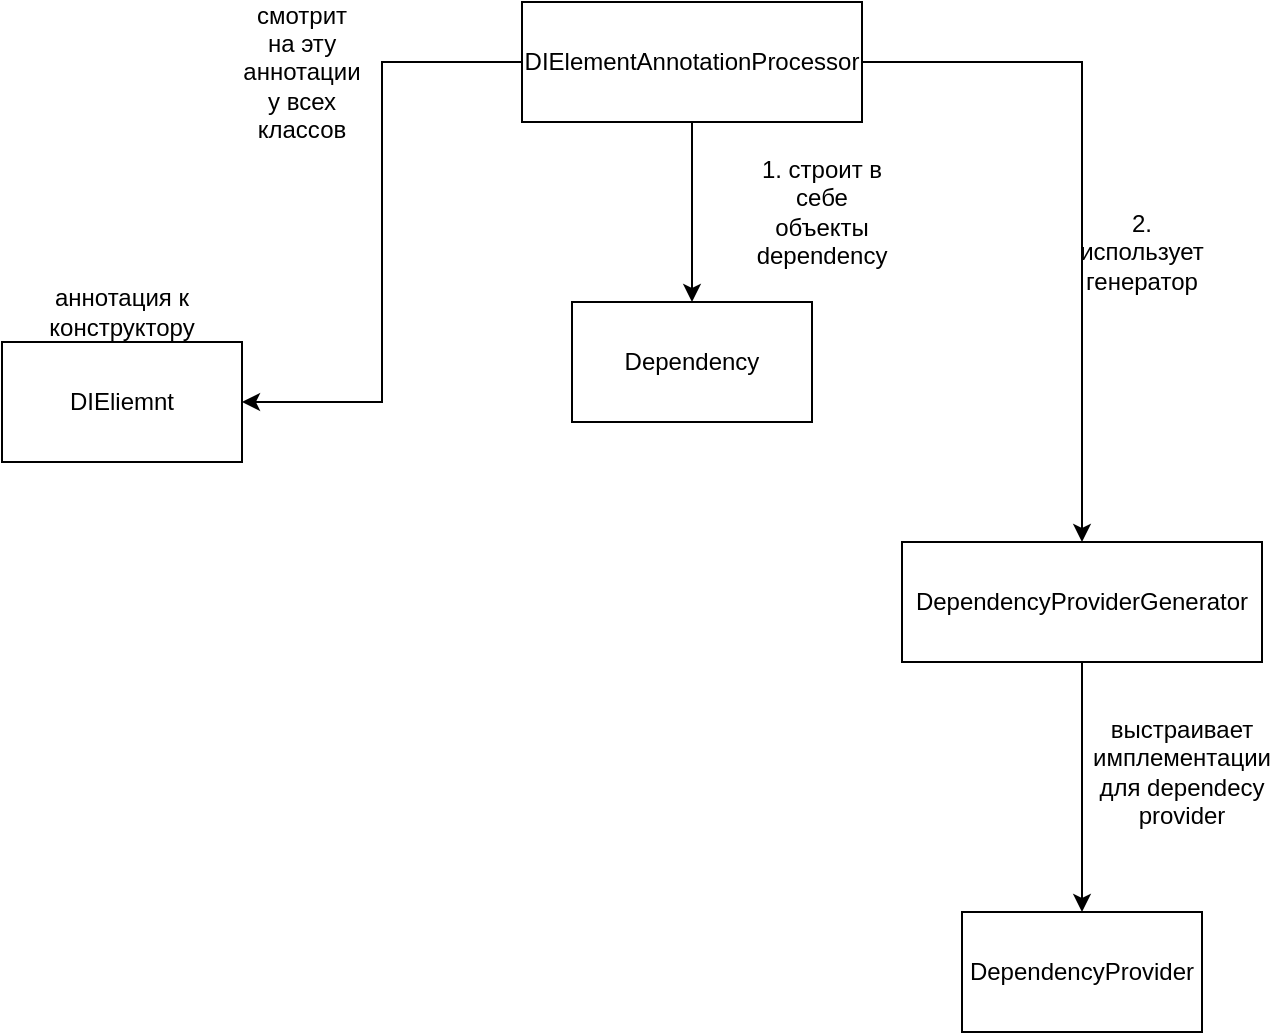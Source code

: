 <mxfile version="20.6.0" type="device"><diagram id="wa2WG6ByGEoDA2BkyAu0" name="Страница 1"><mxGraphModel dx="1186" dy="752" grid="1" gridSize="10" guides="1" tooltips="1" connect="1" arrows="1" fold="1" page="1" pageScale="1" pageWidth="827" pageHeight="1169" math="0" shadow="0"><root><mxCell id="0"/><mxCell id="1" parent="0"/><mxCell id="r4BZqJtc3CwaEnqxj4rT-1" value="DIEliemnt" style="rounded=0;whiteSpace=wrap;html=1;" parent="1" vertex="1"><mxGeometry x="40" y="240" width="120" height="60" as="geometry"/></mxCell><mxCell id="r4BZqJtc3CwaEnqxj4rT-3" value="Dependency" style="rounded=0;whiteSpace=wrap;html=1;" parent="1" vertex="1"><mxGeometry x="325" y="220" width="120" height="60" as="geometry"/></mxCell><mxCell id="XWx39Fv768jMYYqtCLmS-12" style="edgeStyle=orthogonalEdgeStyle;rounded=0;orthogonalLoop=1;jettySize=auto;html=1;exitX=0.5;exitY=1;exitDx=0;exitDy=0;" edge="1" parent="1" source="r4BZqJtc3CwaEnqxj4rT-5" target="r4BZqJtc3CwaEnqxj4rT-7"><mxGeometry relative="1" as="geometry"/></mxCell><mxCell id="r4BZqJtc3CwaEnqxj4rT-5" value="DependencyProviderGenerator" style="rounded=0;whiteSpace=wrap;html=1;" parent="1" vertex="1"><mxGeometry x="490" y="340" width="180" height="60" as="geometry"/></mxCell><mxCell id="r4BZqJtc3CwaEnqxj4rT-7" value="DependencyProvider" style="rounded=0;whiteSpace=wrap;html=1;" parent="1" vertex="1"><mxGeometry x="520" y="525" width="120" height="60" as="geometry"/></mxCell><mxCell id="XWx39Fv768jMYYqtCLmS-3" style="edgeStyle=orthogonalEdgeStyle;rounded=0;orthogonalLoop=1;jettySize=auto;html=1;exitX=0;exitY=0.5;exitDx=0;exitDy=0;entryX=1;entryY=0.5;entryDx=0;entryDy=0;" edge="1" parent="1" source="r4BZqJtc3CwaEnqxj4rT-9" target="r4BZqJtc3CwaEnqxj4rT-1"><mxGeometry relative="1" as="geometry"/></mxCell><mxCell id="XWx39Fv768jMYYqtCLmS-5" style="edgeStyle=orthogonalEdgeStyle;rounded=0;orthogonalLoop=1;jettySize=auto;html=1;exitX=0.5;exitY=1;exitDx=0;exitDy=0;entryX=0.5;entryY=0;entryDx=0;entryDy=0;" edge="1" parent="1" source="r4BZqJtc3CwaEnqxj4rT-9" target="r4BZqJtc3CwaEnqxj4rT-3"><mxGeometry relative="1" as="geometry"/></mxCell><mxCell id="XWx39Fv768jMYYqtCLmS-8" style="edgeStyle=orthogonalEdgeStyle;rounded=0;orthogonalLoop=1;jettySize=auto;html=1;exitX=1;exitY=0.5;exitDx=0;exitDy=0;" edge="1" parent="1" source="r4BZqJtc3CwaEnqxj4rT-9" target="r4BZqJtc3CwaEnqxj4rT-5"><mxGeometry relative="1" as="geometry"/></mxCell><mxCell id="r4BZqJtc3CwaEnqxj4rT-9" value="DIElementAnnotationProcessor" style="rounded=0;whiteSpace=wrap;html=1;" parent="1" vertex="1"><mxGeometry x="300" y="70" width="170" height="60" as="geometry"/></mxCell><mxCell id="r4BZqJtc3CwaEnqxj4rT-12" value="аннотация к конструктору" style="text;html=1;strokeColor=none;fillColor=none;align=center;verticalAlign=middle;whiteSpace=wrap;rounded=0;" parent="1" vertex="1"><mxGeometry x="40" y="210" width="120" height="30" as="geometry"/></mxCell><mxCell id="XWx39Fv768jMYYqtCLmS-4" value="смотрит на эту аннотации у всех классов" style="text;html=1;strokeColor=none;fillColor=none;align=center;verticalAlign=middle;whiteSpace=wrap;rounded=0;" vertex="1" parent="1"><mxGeometry x="160" y="90" width="60" height="30" as="geometry"/></mxCell><mxCell id="XWx39Fv768jMYYqtCLmS-6" value="1. строит в себе объекты dependency" style="text;html=1;strokeColor=none;fillColor=none;align=center;verticalAlign=middle;whiteSpace=wrap;rounded=0;" vertex="1" parent="1"><mxGeometry x="420" y="160" width="60" height="30" as="geometry"/></mxCell><mxCell id="XWx39Fv768jMYYqtCLmS-10" value="2. использует генератор" style="text;html=1;strokeColor=none;fillColor=none;align=center;verticalAlign=middle;whiteSpace=wrap;rounded=0;" vertex="1" parent="1"><mxGeometry x="580" y="180" width="60" height="30" as="geometry"/></mxCell><mxCell id="XWx39Fv768jMYYqtCLmS-11" value="выстраивает имплементации для dependecy provider" style="text;html=1;strokeColor=none;fillColor=none;align=center;verticalAlign=middle;whiteSpace=wrap;rounded=0;" vertex="1" parent="1"><mxGeometry x="600" y="440" width="60" height="30" as="geometry"/></mxCell></root></mxGraphModel></diagram></mxfile>